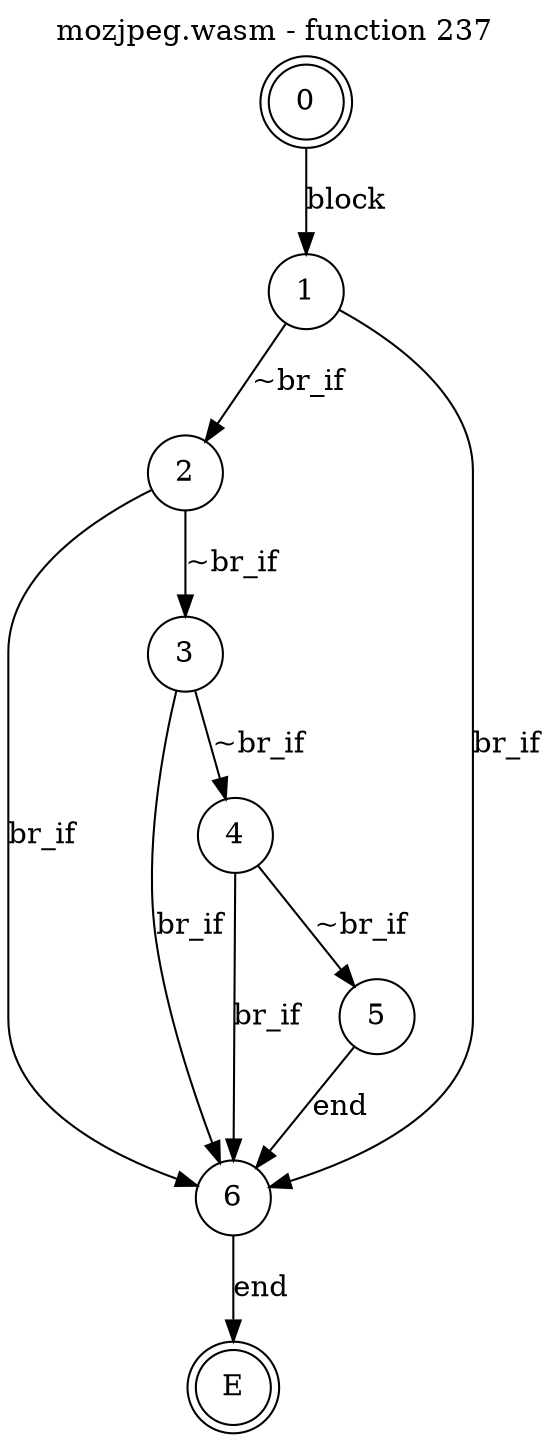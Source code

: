 digraph finite_state_machine {
    label = "mozjpeg.wasm - function 237"
    labelloc =  t
    labelfontsize = 16
    labelfontcolor = black
    labelfontname = "Helvetica"
    node [shape = doublecircle]; 0 E ;
    node [shape = circle];
    0 -> 1[label="block"];
    1 -> 2[label="~br_if"];
    1 -> 6[label="br_if"];
    2 -> 3[label="~br_if"];
    2 -> 6[label="br_if"];
    3 -> 4[label="~br_if"];
    3 -> 6[label="br_if"];
    4 -> 5[label="~br_if"];
    4 -> 6[label="br_if"];
    5 -> 6[label="end"];
    6 -> E[label="end"];
}
